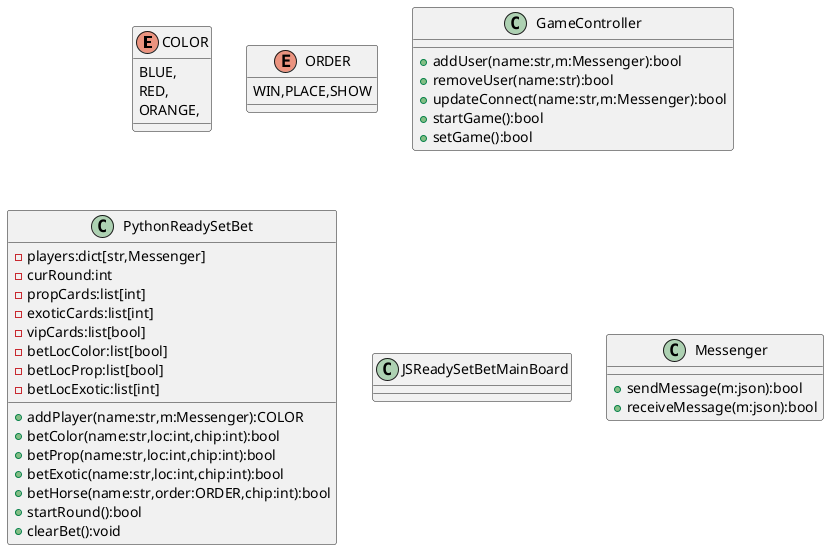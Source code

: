 @startuml boardgame

enum COLOR {
    BLUE,
    RED,
    ORANGE,
}

enum ORDER{
    WIN,PLACE,SHOW
}
class GameController{
    +addUser(name:str,m:Messenger):bool
    +removeUser(name:str):bool
    +updateConnect(name:str,m:Messenger):bool
    +startGame():bool
    +setGame():bool
}

class PythonReadySetBet{
    -players:dict[str,Messenger]
    -curRound:int
    -propCards:list[int]
    -exoticCards:list[int]
    -vipCards:list[bool]
    -betLocColor:list[bool]
    -betLocProp:list[bool]
    -betLocExotic:list[int]
    +addPlayer(name:str,m:Messenger):COLOR
    +betColor(name:str,loc:int,chip:int):bool
    +betProp(name:str,loc:int,chip:int):bool
    +betExotic(name:str,loc:int,chip:int):bool
    +betHorse(name:str,order:ORDER,chip:int):bool
    +startRound():bool
    +clearBet():void
}

class JSReadySetBetMainBoard{
    
}

class Messenger{
    +sendMessage(m:json):bool
    +receiveMessage(m:json):bool
}

@enduml